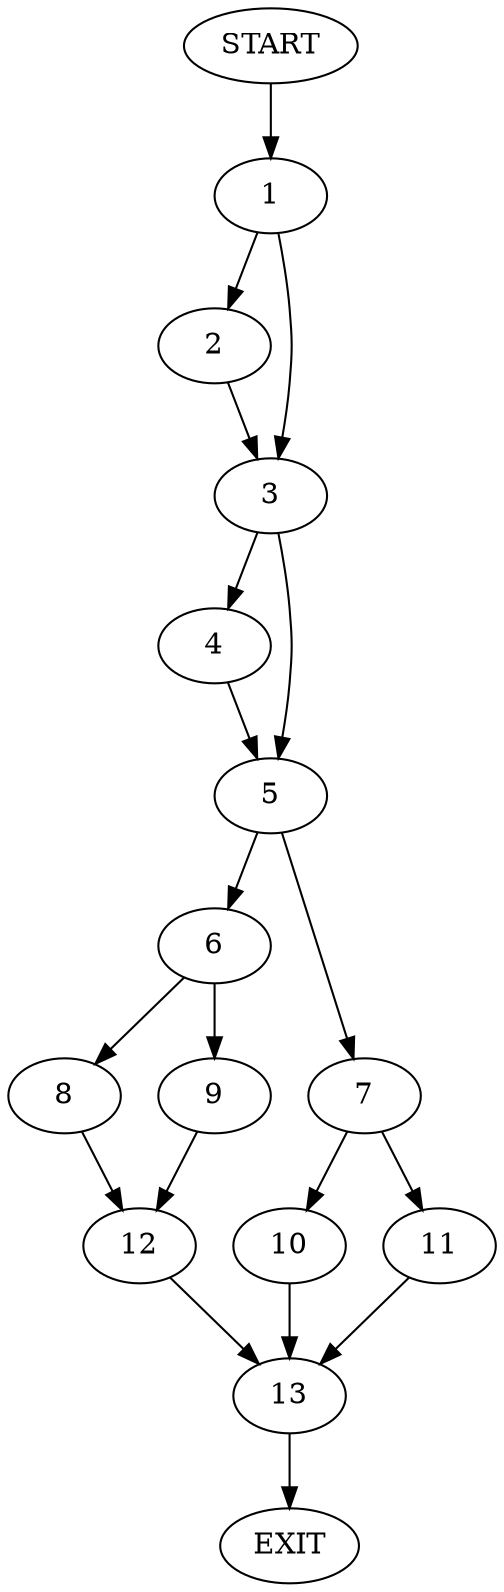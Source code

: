 digraph {
0 [label="START"]
14 [label="EXIT"]
0 -> 1
1 -> 2
1 -> 3
2 -> 3
3 -> 4
3 -> 5
5 -> 6
5 -> 7
4 -> 5
6 -> 8
6 -> 9
7 -> 10
7 -> 11
8 -> 12
9 -> 12
12 -> 13
13 -> 14
11 -> 13
10 -> 13
}
